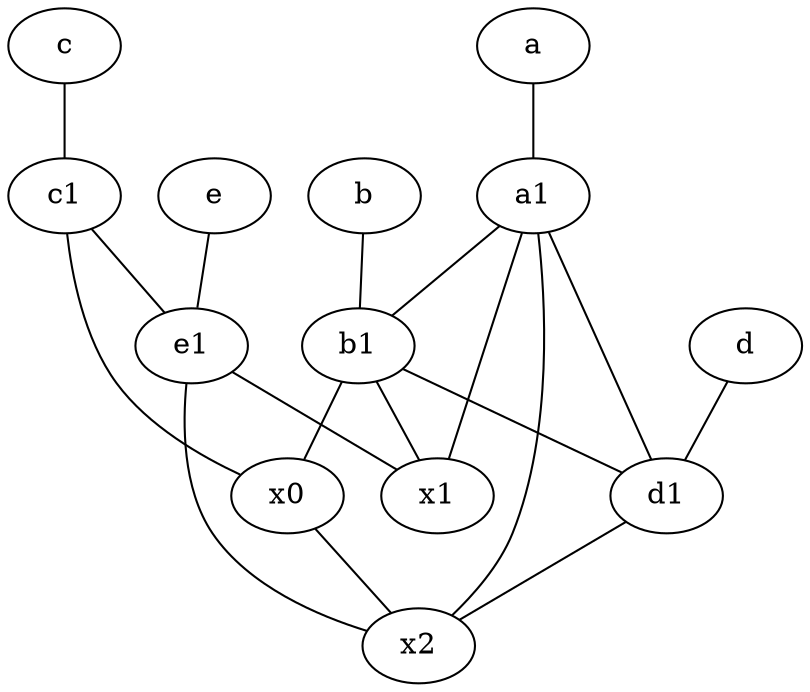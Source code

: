 graph {
	node [labelfontsize=50]
	b1 [labelfontsize=50 pos="9,4!"]
	d1 [labelfontsize=50 pos="3,5!"]
	x0 [labelfontsize=50]
	c1 [labelfontsize=50 pos="4.5,3!"]
	c [labelfontsize=50 pos="4.5,2!"]
	e [labelfontsize=50 pos="7,9!"]
	b [labelfontsize=50 pos="10,4!"]
	a1 [labelfontsize=50 pos="8,3!"]
	e1 [labelfontsize=50 pos="7,7!"]
	x1 [labelfontsize=50]
	x2 [labelfontsize=50]
	d [labelfontsize=50 pos="2,5!"]
	a [labelfontsize=50 pos="8,2!"]
	c1 -- e1
	a1 -- x1
	e1 -- x1
	a -- a1
	a1 -- b1
	a1 -- x2
	e1 -- x2
	d -- d1
	b -- b1
	c1 -- x0
	b1 -- x1
	c -- c1
	d1 -- x2
	e -- e1
	x0 -- x2
	b1 -- x0
	a1 -- d1
	b1 -- d1
}
